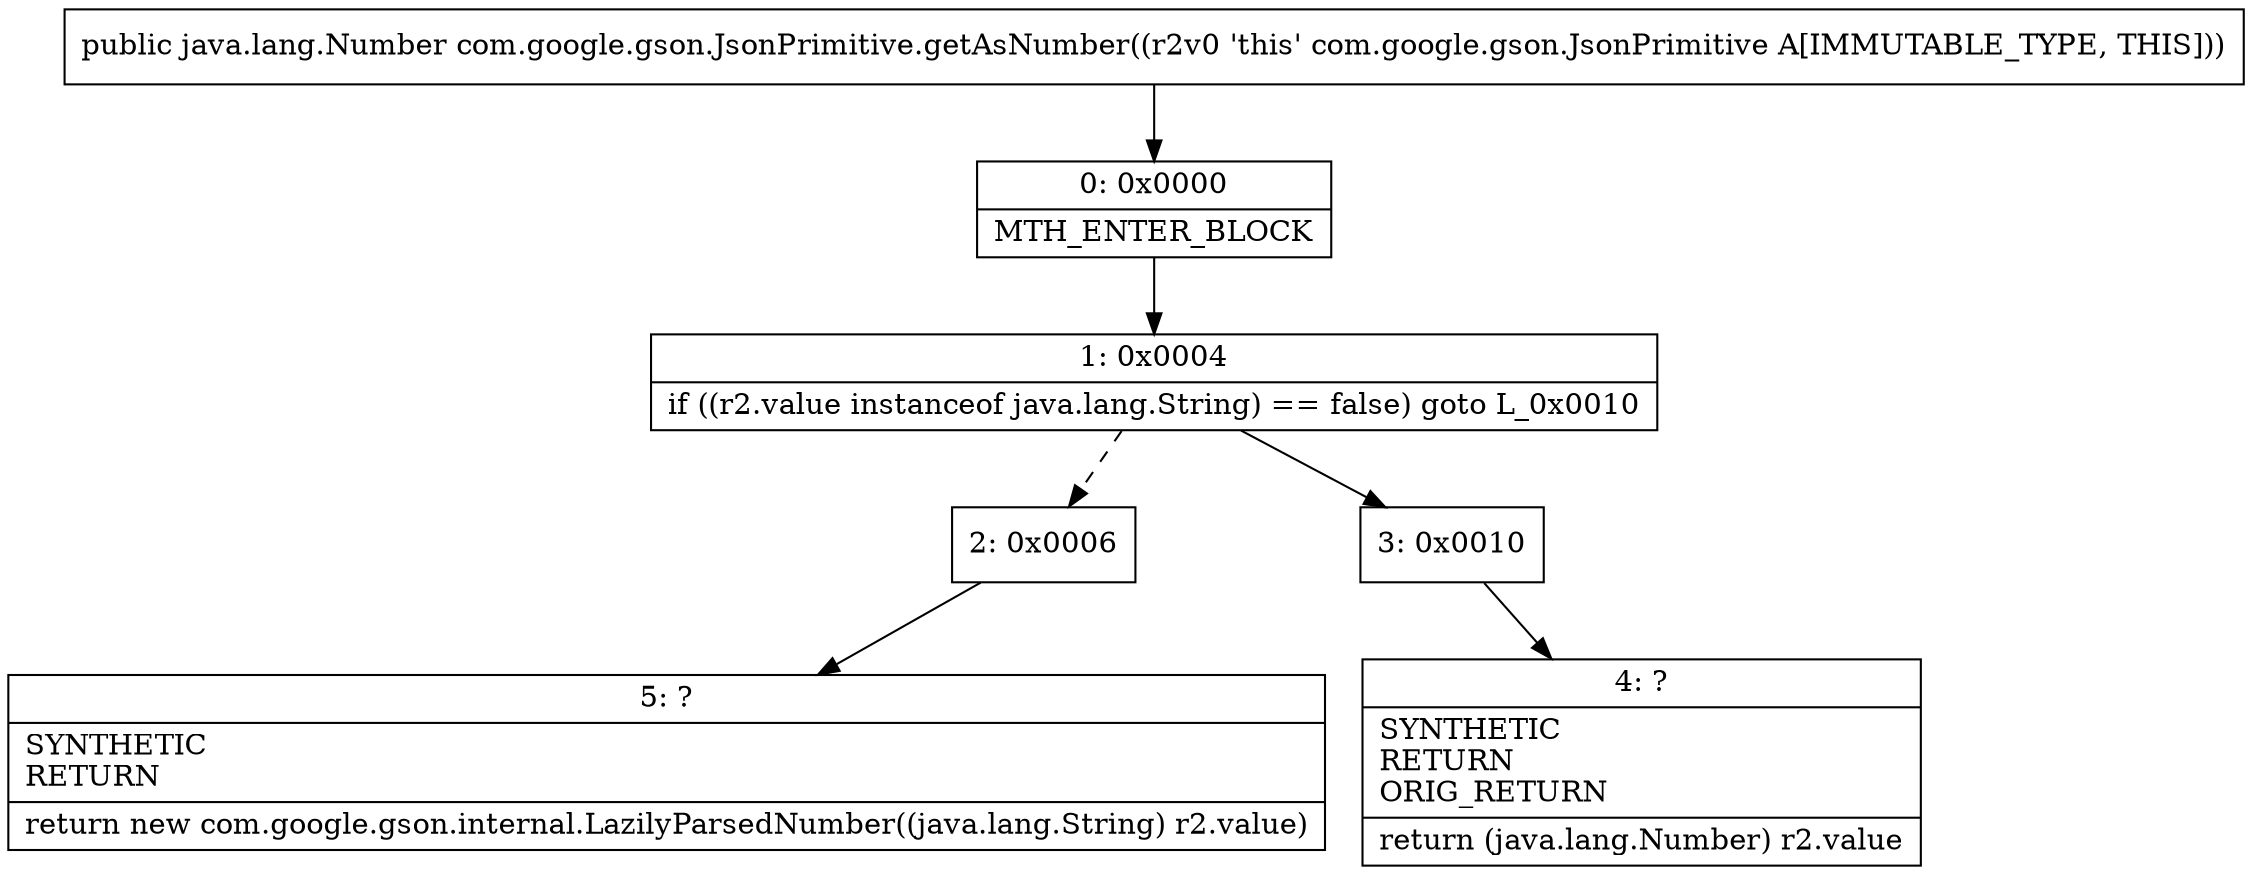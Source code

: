 digraph "CFG forcom.google.gson.JsonPrimitive.getAsNumber()Ljava\/lang\/Number;" {
Node_0 [shape=record,label="{0\:\ 0x0000|MTH_ENTER_BLOCK\l}"];
Node_1 [shape=record,label="{1\:\ 0x0004|if ((r2.value instanceof java.lang.String) == false) goto L_0x0010\l}"];
Node_2 [shape=record,label="{2\:\ 0x0006}"];
Node_3 [shape=record,label="{3\:\ 0x0010}"];
Node_4 [shape=record,label="{4\:\ ?|SYNTHETIC\lRETURN\lORIG_RETURN\l|return (java.lang.Number) r2.value\l}"];
Node_5 [shape=record,label="{5\:\ ?|SYNTHETIC\lRETURN\l|return new com.google.gson.internal.LazilyParsedNumber((java.lang.String) r2.value)\l}"];
MethodNode[shape=record,label="{public java.lang.Number com.google.gson.JsonPrimitive.getAsNumber((r2v0 'this' com.google.gson.JsonPrimitive A[IMMUTABLE_TYPE, THIS])) }"];
MethodNode -> Node_0;
Node_0 -> Node_1;
Node_1 -> Node_2[style=dashed];
Node_1 -> Node_3;
Node_2 -> Node_5;
Node_3 -> Node_4;
}

